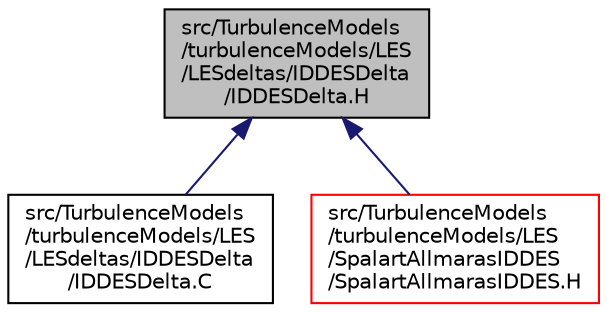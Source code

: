 digraph "src/TurbulenceModels/turbulenceModels/LES/LESdeltas/IDDESDelta/IDDESDelta.H"
{
  bgcolor="transparent";
  edge [fontname="Helvetica",fontsize="10",labelfontname="Helvetica",labelfontsize="10"];
  node [fontname="Helvetica",fontsize="10",shape=record];
  Node1 [label="src/TurbulenceModels\l/turbulenceModels/LES\l/LESdeltas/IDDESDelta\l/IDDESDelta.H",height=0.2,width=0.4,color="black", fillcolor="grey75", style="filled", fontcolor="black"];
  Node1 -> Node2 [dir="back",color="midnightblue",fontsize="10",style="solid",fontname="Helvetica"];
  Node2 [label="src/TurbulenceModels\l/turbulenceModels/LES\l/LESdeltas/IDDESDelta\l/IDDESDelta.C",height=0.2,width=0.4,color="black",URL="$a10846.html"];
  Node1 -> Node3 [dir="back",color="midnightblue",fontsize="10",style="solid",fontname="Helvetica"];
  Node3 [label="src/TurbulenceModels\l/turbulenceModels/LES\l/SpalartAllmarasIDDES\l/SpalartAllmarasIDDES.H",height=0.2,width=0.4,color="red",URL="$a10879.html"];
}
